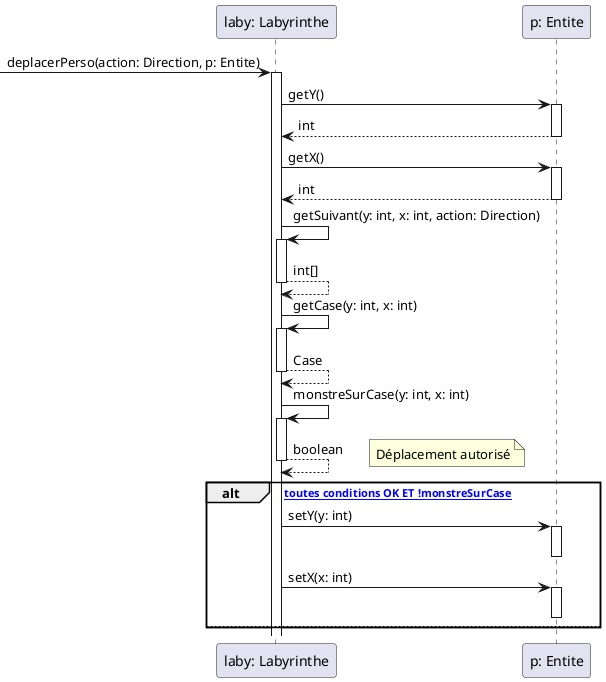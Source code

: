 @startuml
participant "laby: Labyrinthe" as Laby
participant "p: Entite" as Entite

-> Laby : deplacerPerso(action: Direction, p: Entite)
activate Laby

Laby -> Entite : getY()
activate Entite
Entite --> Laby : int
deactivate Entite

Laby -> Entite : getX()
activate Entite
Entite --> Laby : int
deactivate Entite

Laby -> Laby : getSuivant(y: int, x: int, action: Direction)
activate Laby
Laby --> Laby : int[]
deactivate Laby

Laby -> Laby : getCase(y: int, x: int)
activate Laby
Laby --> Laby : Case
deactivate Laby

Laby -> Laby : monstreSurCase(y: int, x: int)
activate Laby
Laby --> Laby : boolean
deactivate Laby

alt [si toutes conditions OK ET !monstreSurCase]
    note right : Déplacement autorisé
    Laby -> Entite : setY(y: int)
    activate Entite
    deactivate Entite
    
    Laby -> Entite : setX(x: int)
    activate Entite
    deactivate Entite
else
    note right : Déplacement bloqué par monstre
end
@enduml